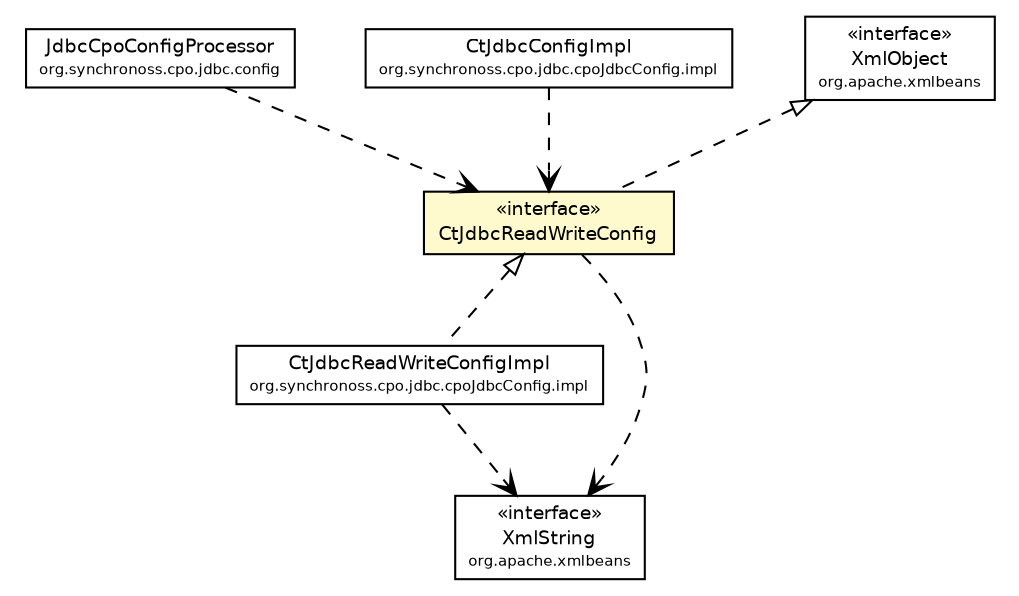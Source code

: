 #!/usr/local/bin/dot
#
# Class diagram 
# Generated by UmlGraph version 4.6 (http://www.spinellis.gr/sw/umlgraph)
#

digraph G {
	edge [fontname="Helvetica",fontsize=10,labelfontname="Helvetica",labelfontsize=10];
	node [fontname="Helvetica",fontsize=10,shape=plaintext];
	// org.synchronoss.cpo.jdbc.config.JdbcCpoConfigProcessor
	c41205 [label=<<table border="0" cellborder="1" cellspacing="0" cellpadding="2" port="p" href="../config/JdbcCpoConfigProcessor.html">
		<tr><td><table border="0" cellspacing="0" cellpadding="1">
			<tr><td> JdbcCpoConfigProcessor </td></tr>
			<tr><td><font point-size="7.0"> org.synchronoss.cpo.jdbc.config </font></td></tr>
		</table></td></tr>
		</table>>, fontname="Helvetica", fontcolor="black", fontsize=9.0];
	// org.synchronoss.cpo.jdbc.cpoJdbcConfig.CtJdbcReadWriteConfig
	c41224 [label=<<table border="0" cellborder="1" cellspacing="0" cellpadding="2" port="p" bgcolor="lemonChiffon" href="./CtJdbcReadWriteConfig.html">
		<tr><td><table border="0" cellspacing="0" cellpadding="1">
			<tr><td> &laquo;interface&raquo; </td></tr>
			<tr><td> CtJdbcReadWriteConfig </td></tr>
		</table></td></tr>
		</table>>, fontname="Helvetica", fontcolor="black", fontsize=9.0];
	// org.synchronoss.cpo.jdbc.cpoJdbcConfig.impl.CtJdbcReadWriteConfigImpl
	c41229 [label=<<table border="0" cellborder="1" cellspacing="0" cellpadding="2" port="p" href="./impl/CtJdbcReadWriteConfigImpl.html">
		<tr><td><table border="0" cellspacing="0" cellpadding="1">
			<tr><td> CtJdbcReadWriteConfigImpl </td></tr>
			<tr><td><font point-size="7.0"> org.synchronoss.cpo.jdbc.cpoJdbcConfig.impl </font></td></tr>
		</table></td></tr>
		</table>>, fontname="Helvetica", fontcolor="black", fontsize=9.0];
	// org.synchronoss.cpo.jdbc.cpoJdbcConfig.impl.CtJdbcConfigImpl
	c41230 [label=<<table border="0" cellborder="1" cellspacing="0" cellpadding="2" port="p" href="./impl/CtJdbcConfigImpl.html">
		<tr><td><table border="0" cellspacing="0" cellpadding="1">
			<tr><td> CtJdbcConfigImpl </td></tr>
			<tr><td><font point-size="7.0"> org.synchronoss.cpo.jdbc.cpoJdbcConfig.impl </font></td></tr>
		</table></td></tr>
		</table>>, fontname="Helvetica", fontcolor="black", fontsize=9.0];
	//org.synchronoss.cpo.jdbc.cpoJdbcConfig.CtJdbcReadWriteConfig implements org.apache.xmlbeans.XmlObject
	c41288:p -> c41224:p [dir=back,arrowtail=empty,style=dashed];
	//org.synchronoss.cpo.jdbc.cpoJdbcConfig.impl.CtJdbcReadWriteConfigImpl implements org.synchronoss.cpo.jdbc.cpoJdbcConfig.CtJdbcReadWriteConfig
	c41224:p -> c41229:p [dir=back,arrowtail=empty,style=dashed];
	// org.synchronoss.cpo.jdbc.config.JdbcCpoConfigProcessor DEPEND org.synchronoss.cpo.jdbc.cpoJdbcConfig.CtJdbcReadWriteConfig
	c41205:p -> c41224:p [taillabel="", label="", headlabel="", fontname="Helvetica", fontcolor="black", fontsize=10.0, color="black", arrowhead=open, style=dashed];
	// org.synchronoss.cpo.jdbc.cpoJdbcConfig.CtJdbcReadWriteConfig DEPEND org.apache.xmlbeans.XmlString
	c41224:p -> c41289:p [taillabel="", label="", headlabel="", fontname="Helvetica", fontcolor="black", fontsize=10.0, color="black", arrowhead=open, style=dashed];
	// org.synchronoss.cpo.jdbc.cpoJdbcConfig.impl.CtJdbcReadWriteConfigImpl DEPEND org.apache.xmlbeans.XmlString
	c41229:p -> c41289:p [taillabel="", label="", headlabel="", fontname="Helvetica", fontcolor="black", fontsize=10.0, color="black", arrowhead=open, style=dashed];
	// org.synchronoss.cpo.jdbc.cpoJdbcConfig.impl.CtJdbcConfigImpl DEPEND org.synchronoss.cpo.jdbc.cpoJdbcConfig.CtJdbcReadWriteConfig
	c41230:p -> c41224:p [taillabel="", label="", headlabel="", fontname="Helvetica", fontcolor="black", fontsize=10.0, color="black", arrowhead=open, style=dashed];
	// org.apache.xmlbeans.XmlString
	c41289 [label=<<table border="0" cellborder="1" cellspacing="0" cellpadding="2" port="p" href="http://java.sun.com/j2se/1.4.2/docs/api/org/apache/xmlbeans/XmlString.html">
		<tr><td><table border="0" cellspacing="0" cellpadding="1">
			<tr><td> &laquo;interface&raquo; </td></tr>
			<tr><td> XmlString </td></tr>
			<tr><td><font point-size="7.0"> org.apache.xmlbeans </font></td></tr>
		</table></td></tr>
		</table>>, fontname="Helvetica", fontcolor="black", fontsize=9.0];
	// org.apache.xmlbeans.XmlObject
	c41288 [label=<<table border="0" cellborder="1" cellspacing="0" cellpadding="2" port="p" href="http://java.sun.com/j2se/1.4.2/docs/api/org/apache/xmlbeans/XmlObject.html">
		<tr><td><table border="0" cellspacing="0" cellpadding="1">
			<tr><td> &laquo;interface&raquo; </td></tr>
			<tr><td> XmlObject </td></tr>
			<tr><td><font point-size="7.0"> org.apache.xmlbeans </font></td></tr>
		</table></td></tr>
		</table>>, fontname="Helvetica", fontcolor="black", fontsize=9.0];
}

